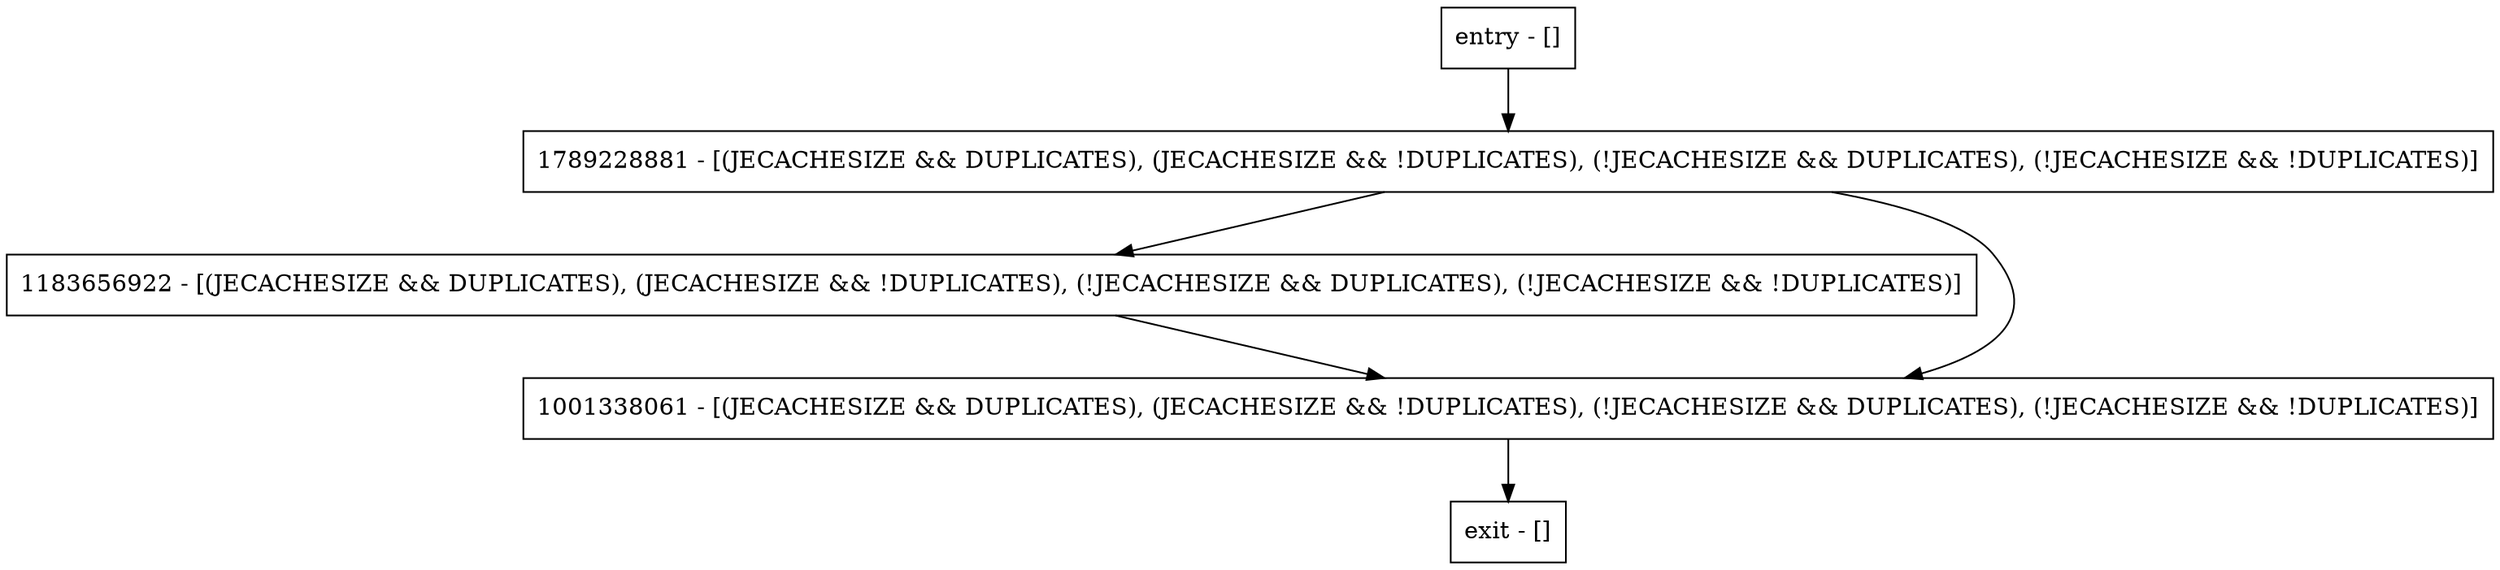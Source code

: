 digraph setSortedDuplicatesVoid {
node [shape=record];
entry [label="entry - []"];
exit [label="exit - []"];
1789228881 [label="1789228881 - [(JECACHESIZE && DUPLICATES), (JECACHESIZE && !DUPLICATES), (!JECACHESIZE && DUPLICATES), (!JECACHESIZE && !DUPLICATES)]"];
1183656922 [label="1183656922 - [(JECACHESIZE && DUPLICATES), (JECACHESIZE && !DUPLICATES), (!JECACHESIZE && DUPLICATES), (!JECACHESIZE && !DUPLICATES)]"];
1001338061 [label="1001338061 - [(JECACHESIZE && DUPLICATES), (JECACHESIZE && !DUPLICATES), (!JECACHESIZE && DUPLICATES), (!JECACHESIZE && !DUPLICATES)]"];
entry;
exit;
entry -> 1789228881;
1789228881 -> 1183656922;
1789228881 -> 1001338061;
1183656922 -> 1001338061;
1001338061 -> exit;
}
